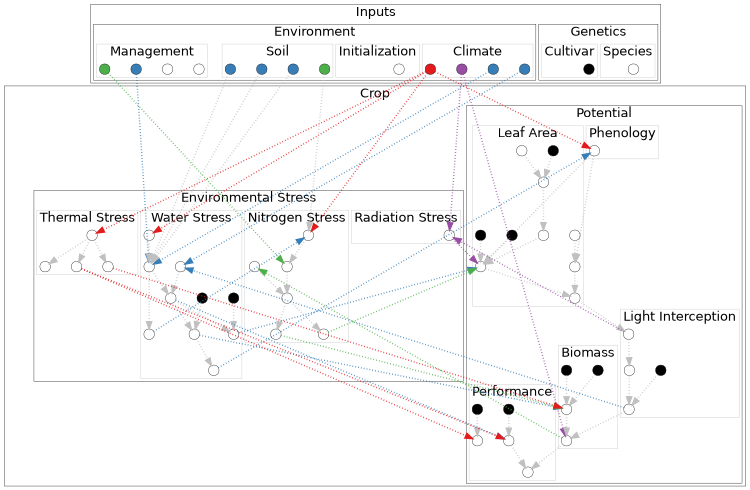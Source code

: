 /* Graphe de dépendance */
/* dot -T pdf -o structure_nodes.pdf structure_nodes.dot  */
/* dot -T png -o structure_nodes.png structure_nodes.dot  */
/* dot -T svg -o structure_nodes.svg structure_nodes.dot  */
/* dot -T png -o structure_simple.png structure.dot -Nlabel= -Nshape=circle -Gdpi=150 -Earrowsize=2 -Epenwidth=4 -Estyle=dotted*/

digraph G {
    dpi=150
    size = "5, 5"
    fontname = Helvetica
    fontnames = "ps"
    //compound = true
    rankdir = TB
    ranksep = "0.8"
    nodesep = "0.8"
    //concentrate = true
    splines = line
    ratio = "auto"
   

    // # Styling ---- 1=red, 2=blue, 3=green, 4=violet (colorscheme=set14)
    bgcolor=white
    node [shape=circle, label="", width=0.4]
    edge [arrowsize=2, penwidth=4, style="dotted", color=gray]
    
    // # Stupid alignment control ----
    InitialConditions -> ThermalTime [style="invis"] // Vertical alignment
    CultivarParameters -> ThermalTime [style="invis"] // Vertical alignment
    
    // # Genotypic Parameters ----
    CultivarParameters [style=filled, fillcolor=black]
    ThermalTimeFlowering [style=filled, fillcolor=black]
    ThermalTimeMaturity [style=filled, fillcolor=black]
    PotentialLeafNumber [style=filled, fillcolor=black]
    PotentialLeafSize [style=filled, fillcolor=black]
    PotentialLeafProfile [style=filled, fillcolor=black]
    ExtinctionCoefficient [style=filled, fillcolor=black]
    PotentialHarvestIndex [style=filled, fillcolor=black]
    PotentialOilContent [style=filled, fillcolor=black]
    WaterResponseExpansion [style=filled, fillcolor=black]
    WaterResponseConductance [style=filled, fillcolor=black]
	
	
    subgraph clusterInputs {
		label="Inputs"
		fontsize=35
				
	    subgraph clusterInputEnvironment {
			label="Environment"
			fontsize=35
			
			
			// # EnvironmentClimate ----  
      subgraph clusterInputEnvironmentClimate {
				label="  Climate  "
				fontsize=35
				pencolor=gray
				
				Temperature [style=filled, colorscheme=set14, fillcolor=1]
				PET [style=filled, colorscheme=set14, fillcolor=2] 
				Rainfall [style=filled, colorscheme=set14, fillcolor=2]
				Radiation [style=filled, colorscheme=set14, fillcolor=4]
			}
			
			// # EnvironmentManagement ----  
      subgraph clusterInputEnvironmentManagement {
				label="Management"
				fontsize=35
				pencolor=gray
				
				SowingDate
				SowingDensity
				Fertilization [style=filled, colorscheme=set14, fillcolor=3]
				Irrigation [style=filled, colorscheme=set14, fillcolor=2]
			}
			
      // # EnvironmentSoil ----
		  subgraph clusterInputEnvironmentSoil {
				label="    Soil    "
				fontsize=35
				pencolor=gray
				
				WaterCapacity [style=filled, colorscheme=set14, fillcolor=2] 
				RootingDepth [style=filled, colorscheme=set14, fillcolor=2]
				SoilDensity [style=filled, colorscheme=set14, fillcolor=2]
				MineralizationRate [style=filled, colorscheme=set14, fillcolor=3]
			}
			
			// # EnvironmentInitial ----  
      subgraph clusterInputEnvironmentInit {
				label="Initialization"
				fontsize=35
				pencolor=gray
				
				InitialConditions
			}
	  }
		
	    subgraph clusterInputGenetics {
			label="   Genetics   "
			fontsize=35

		    subgraph clusterInputGeneticsSpecies {
				label="Species"
				fontsize=35
				pencolor=gray
				
				SpeciesParameters
			}
		    
		    subgraph clusterInputGeneticsCultivar {
				label="Cultivar"
				fontsize=35
				pencolor=gray
				
				CultivarParameters
			}
		}
  }
    
		    
	subgraph clusterCrop {
		label="Crop"
		fontsize=35
		

	    subgraph clusterCropPotential {
			label="Potential"
			fontsize=35
			
      // # CropPhenology ----
			subgraph clusterCropPhenology {
				label="Phenology"
				fontsize=35
				pencolor=gray
				
				// Inputs
				Temperature -> ThermalTime [style=dotted, colorscheme=set14, constraint=false, color=1] // InputsVariable
				
				// Module
				ThermalTime
				
			}
			
			// # CropLeafArea ----
		  subgraph clusterCropLeafArea {
				label="Leaf Area"
				fontsize=35
				pencolor=gray
				
				// Inputs
				ThermalTime -> {LeafExpansionRate LeafSenescenceRate} [constraint=false]
				{Phyllotherm PotentialLeafNumber} -> LeafInitiationTime
				{PotentialLeafProfile PotentialLeafSize} -> LeafExpansionRate

				// Module				
				LeafInitiationTime -> LeafExpansionTime
				LeafSenescenceTime
				{rank=same; LeafExpansionTime; LeafSenescenceTime}
				LeafExpansionTime -> LeafExpansionRate
				LeafSenescenceTime -> LeafSenescenceRate
				LeafExpansionRate -> LeafArea
				LeafSenescenceRate -> LeafArea
				//{rank=same; LeafExpansionTime; LeafSenescenceTime}
			}
	
			// # CropInterception ----
      subgraph clusterCropInterception {
				label="Light Interception"
				fontsize=35
				pencolor=gray
				
				// Inputs
				ExtinctionCoefficient -> RIE
				LeafArea -> PlantLeafArea
				
				// Module
				PlantLeafArea -> LAI
				LAI -> RIE
		  }
		  
			// # CropBiomass ----
		  subgraph clusterCropBiomass {
				label="Biomass"
				fontsize=35
				pencolor=gray
				
				// Inputs
				{ThermalTimeFlowering ThermalTimeMaturity} -> RUE
				Radiation -> CropBiomass [style=dotted, colorscheme=set14, color=4, constraint=false]  // InputsVariable
				RIE -> CropBiomass 
				
				// Module
				RUE -> CropBiomass
				CropBiomass
		  }
		  
			// # CropPerformance ----
		  subgraph clusterCropPerformance {
				label="Performance"
				fontsize=35
				pencolor=gray
				
				// Inputs
				PotentialHarvestIndex -> HarvestIndex
				PotentialOilContent -> OilContent
				CropBiomass -> CropYield
				
				// Module
				HarvestIndex -> CropYield
				OilContent
		}
		   	//{rank=same; PotentialHarvestIndex; PotentialOilContent}
	}
		   
		   
		  // # CropStress ----  
	    subgraph clusterCropStress {
			label="Environmental Stress"
			fontsize=35
			
			// # CropStressWater ----
      subgraph clusterCropStressWater {
				label="Water Stress"
				fontsize=35
				pencolor=gray

				// Inputs
				{Rainfall Irrigation} -> WaterSupply [style=dotted, colorscheme=set14, color=2] // InputsVariable
				Temperature -> {RootGrowth} [style=dotted, colorscheme=set14, color=1, constraint=false] // InputsVariable
				WaterResponseConductance -> WaterStressConductance
				WaterResponseExpansion -> WaterStressExpansion
				{RIE PET} -> WaterDemand [style=dotted, colorscheme=set14, color=2]		
				{WaterCapacity RootingDepth SoilDensity} -> WaterSupply [style=dotted]
				
				// Module
				RootGrowth -> WaterSupply
				{WaterSupply WaterDemand} -> WaterStress
				WaterSupply -> WaterStressMineralization
				WaterStress -> {WaterStressConductance WaterStressExpansion}
				WaterStressConductance -> WaterStressPhenology
				
				// Outputs
				WaterStressExpansion -> LeafExpansionRate [style=dotted, colorscheme=set14, color=2]
				WaterStressConductance -> RUE [style=dotted, colorscheme=set14, color=2]
				WaterStressPhenology -> ThermalTime [style=dotted, colorscheme=set14, color=2]
				WaterStress -> HarvestIndex [style=dotted, colorscheme=set14, color=2]
				
				{rank=same; WaterStressConductance; WaterStressExpansion; WaterStressMineralization}
		    }
		    
			// # CropStressNitrogen ----  
      subgraph clusterCropStressNitrogen {
				label="Nitrogen Stress"
				fontsize=35
				pencolor=gray
				
				// Inputs
				Fertilization -> NitrogenSupply [style=dotted, colorscheme=set14, color=3] // InputsVariable
				Temperature -> Mineralization [style=dotted, colorscheme=set14, color=1, constraint=false] // InputsVariable
				MineralizationRate -> Mineralization [style=dotted] // InputsVariable
				WaterStressMineralization -> Mineralization [style=dotted, colorscheme=set14, color=2, constraint=false]
				CropBiomass -> NitrogenDemand [style=dotted, colorscheme=set14, color=3]
				
				// Module
				//PotentialMineralizationRate -> Mineralization
				Mineralization -> NitrogenSupply
				{NitrogenSupply NitrogenDemand} -> NitrogenStress
				NitrogenStress -> {NitrogenStressRUE NitrogenStressExpansion}
				
				// Outputs
				NitrogenStressExpansion -> LeafExpansionRate [style=dotted, colorscheme=set14, color=3]
				NitrogenStressRUE -> RUE [style=dotted, colorscheme=set14, color=3]
		  }
		  
			// # CropStressTemperature ----
		  subgraph clusterCropStressTemperature {
				label="Thermal Stress"
				fontsize=35
				pencolor=gray
				
				// Inputs
				Temperature -> {TemperatureAirMean} [style=dotted, colorscheme=set14, color=1] // InputsVariable
				
				// Module
				TemperatureAirMean -> {ThermalStressRUE ThermalStressAllocation ThermalStressMineralization}
				
				// Outputs
				ThermalStressRUE -> RUE [style=dotted, colorscheme=set14, color=1]
				ThermalStressAllocation -> {HarvestIndex OilContent} [style=dotted, colorscheme=set14, color=1]
				//ThermalStressMineralization -> Mineralization [style=dotted, colorscheme=set14, color=1]
			}
			
			// # CropStressRadiation ----
		  subgraph clusterCropStressRadiation {
				label="Radiation Stress"
				fontsize=35
				pencolor=gray
				
				// Inputs
				Radiation -> RadiationStress [style=dotted, colorscheme=set14, color=4] // InputsVariable
				PlantLeafArea -> RadiationStress [style=dotted, colorscheme=set14, color=4]
				
				// Module
				RadiationStress -> LeafExpansionRate [style=dotted, colorscheme=set14, color=4]
		  }			
		}
	}	
}    
				
 
